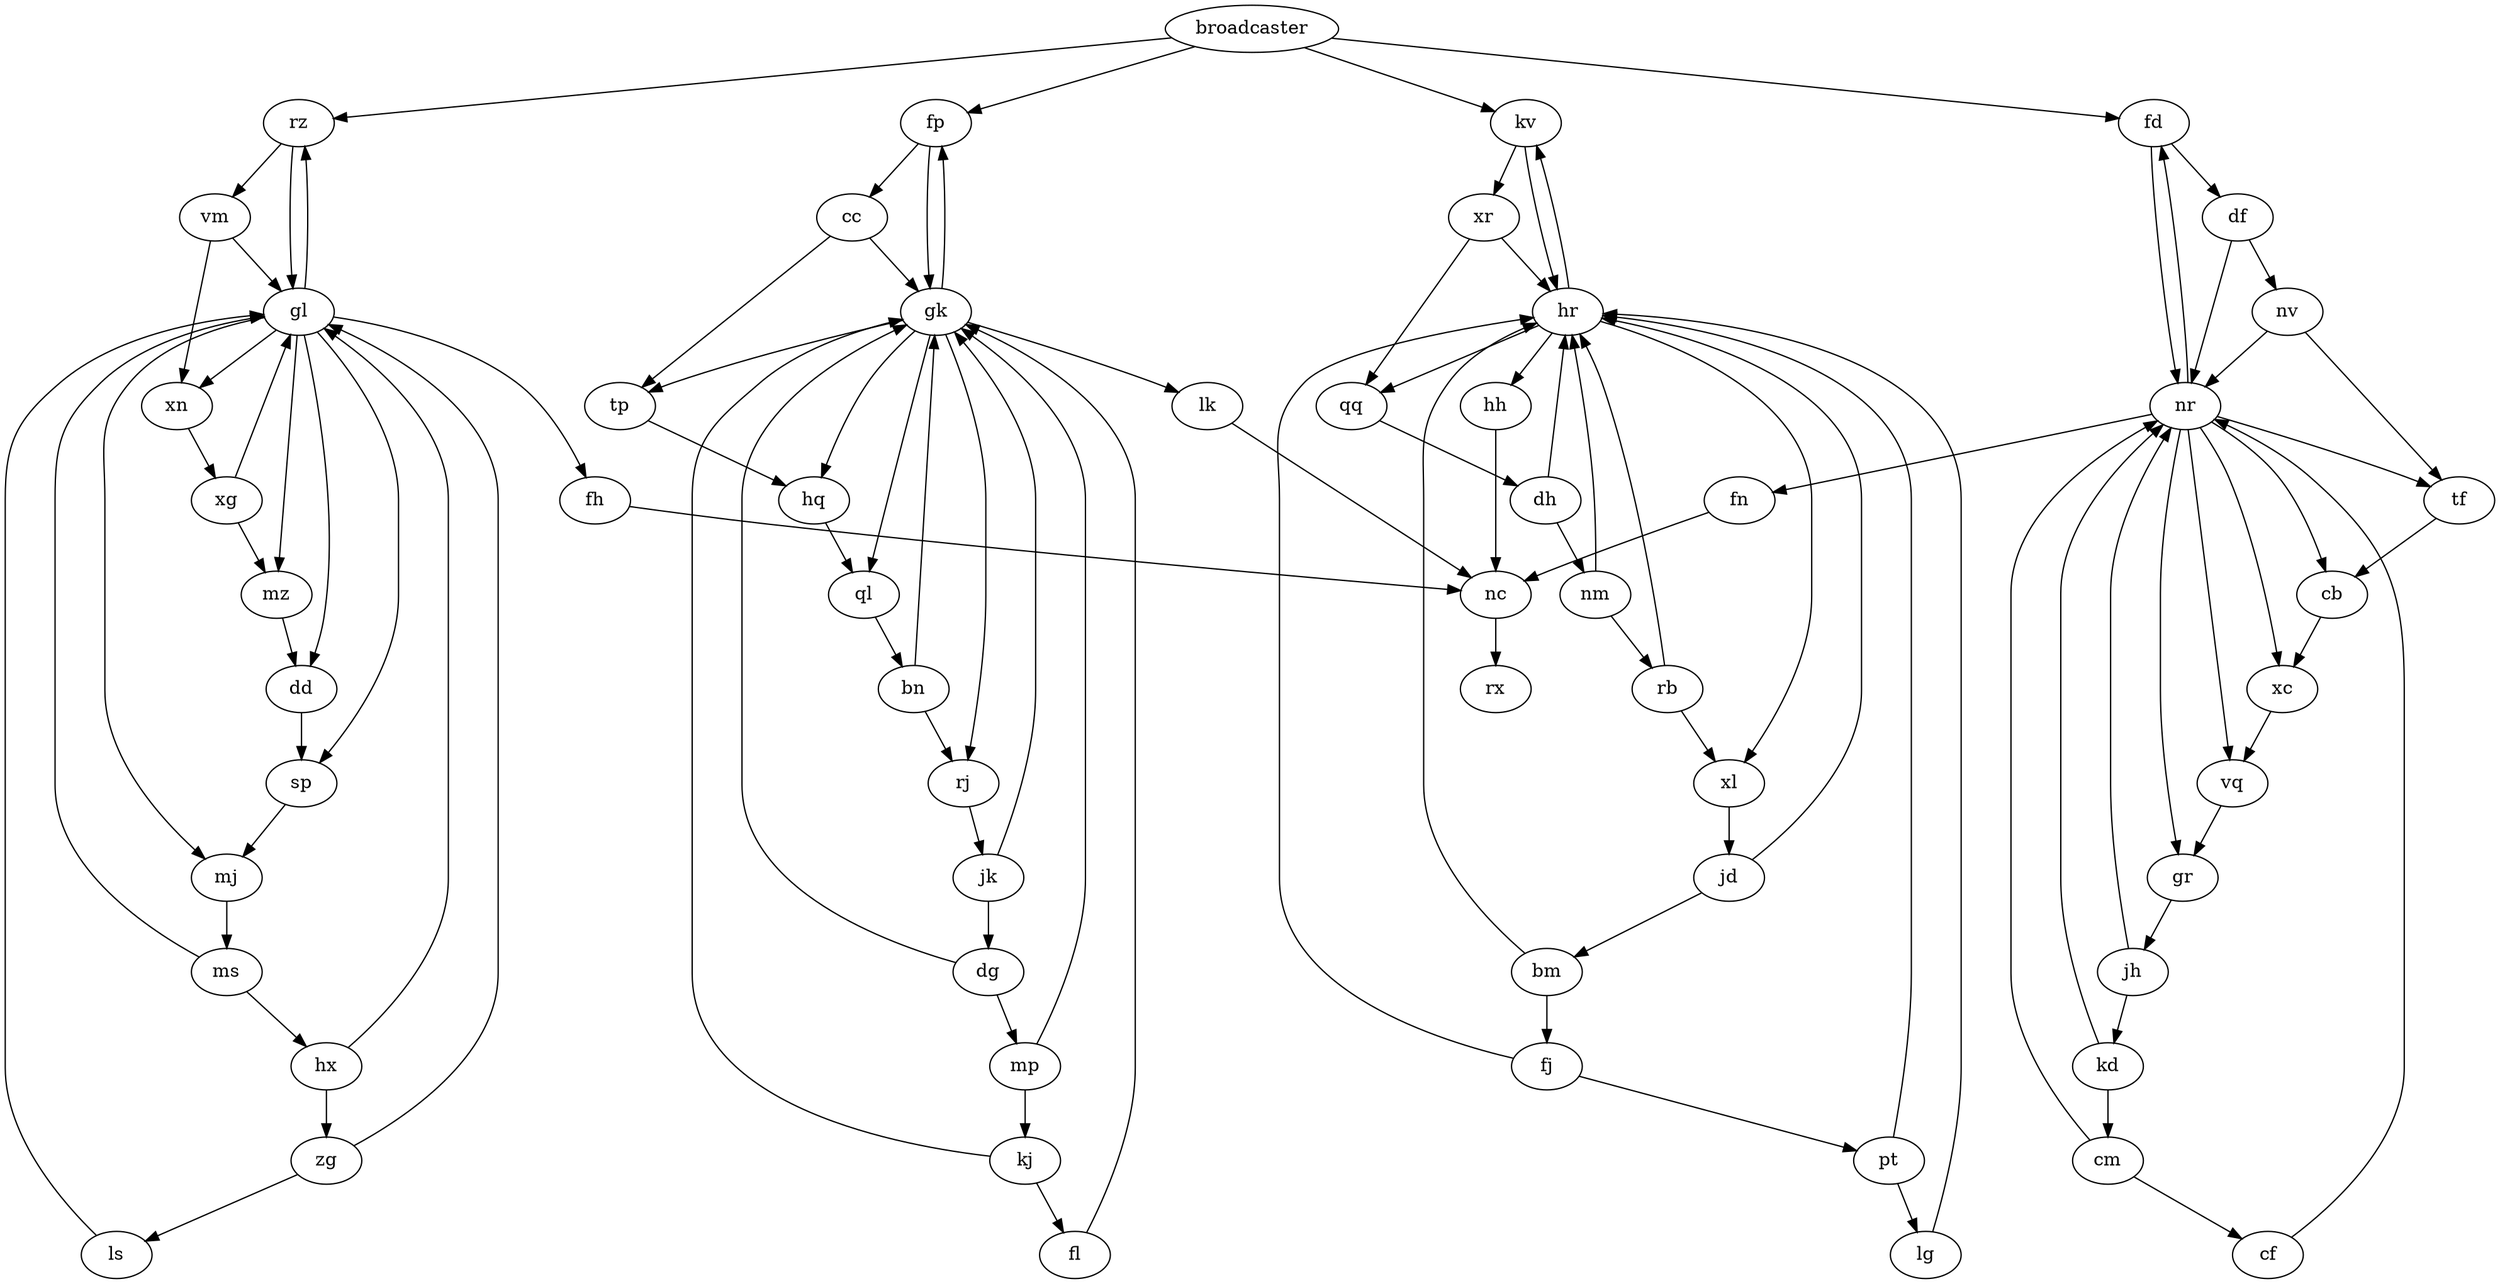 digraph aoc
{
	broadcaster -> rz, fp, kv, fd
	ls -> gl
	rz -> vm, gl
	ql -> bn
	bm -> hr, fj
	fp -> cc, gk
	lk -> nc
	xg -> gl, mz
	dg -> gk, mp
	zg -> ls, gl
	lg -> hr
	pt -> lg, hr
	sp -> mj
	ms -> gl, hx
	kj -> fl, gk
	bn -> rj, gk
	xc -> vq
	fl -> gk
	dh -> hr, nm
	jk -> gk, dg
	tf -> cb
	kd -> cm, nr
	hr -> hh, kv, xl, qq
	kv -> xr, hr
	hq -> ql
	fn -> nc
	vm -> gl, xn
	jh -> nr, kd
	mz -> dd
	tp -> hq
	cf -> nr
	gr -> jh
	jd -> hr, bm
	xr -> qq, hr
	cm -> nr, cf
	fh -> nc
	rb -> xl, hr
	nc -> rx
	mp -> gk, kj
	nr -> fd, gr, fn, cb, tf, xc, vq
	gl -> fh, xn, sp, mz, rz, mj, dd
	rj -> jk
	hh -> nc
	fd -> nr, df
	gk -> lk, tp, fp, ql, hq, rj
	fj -> pt, hr
	qq -> dh
	df -> nr, nv
	mj -> ms
	xn -> xg
	cc -> gk, tp
	nm -> rb, hr
	dd -> sp
	vq -> gr
	cb -> xc
	nv -> tf, nr
	xl -> jd
	hx -> gl, zg
}
